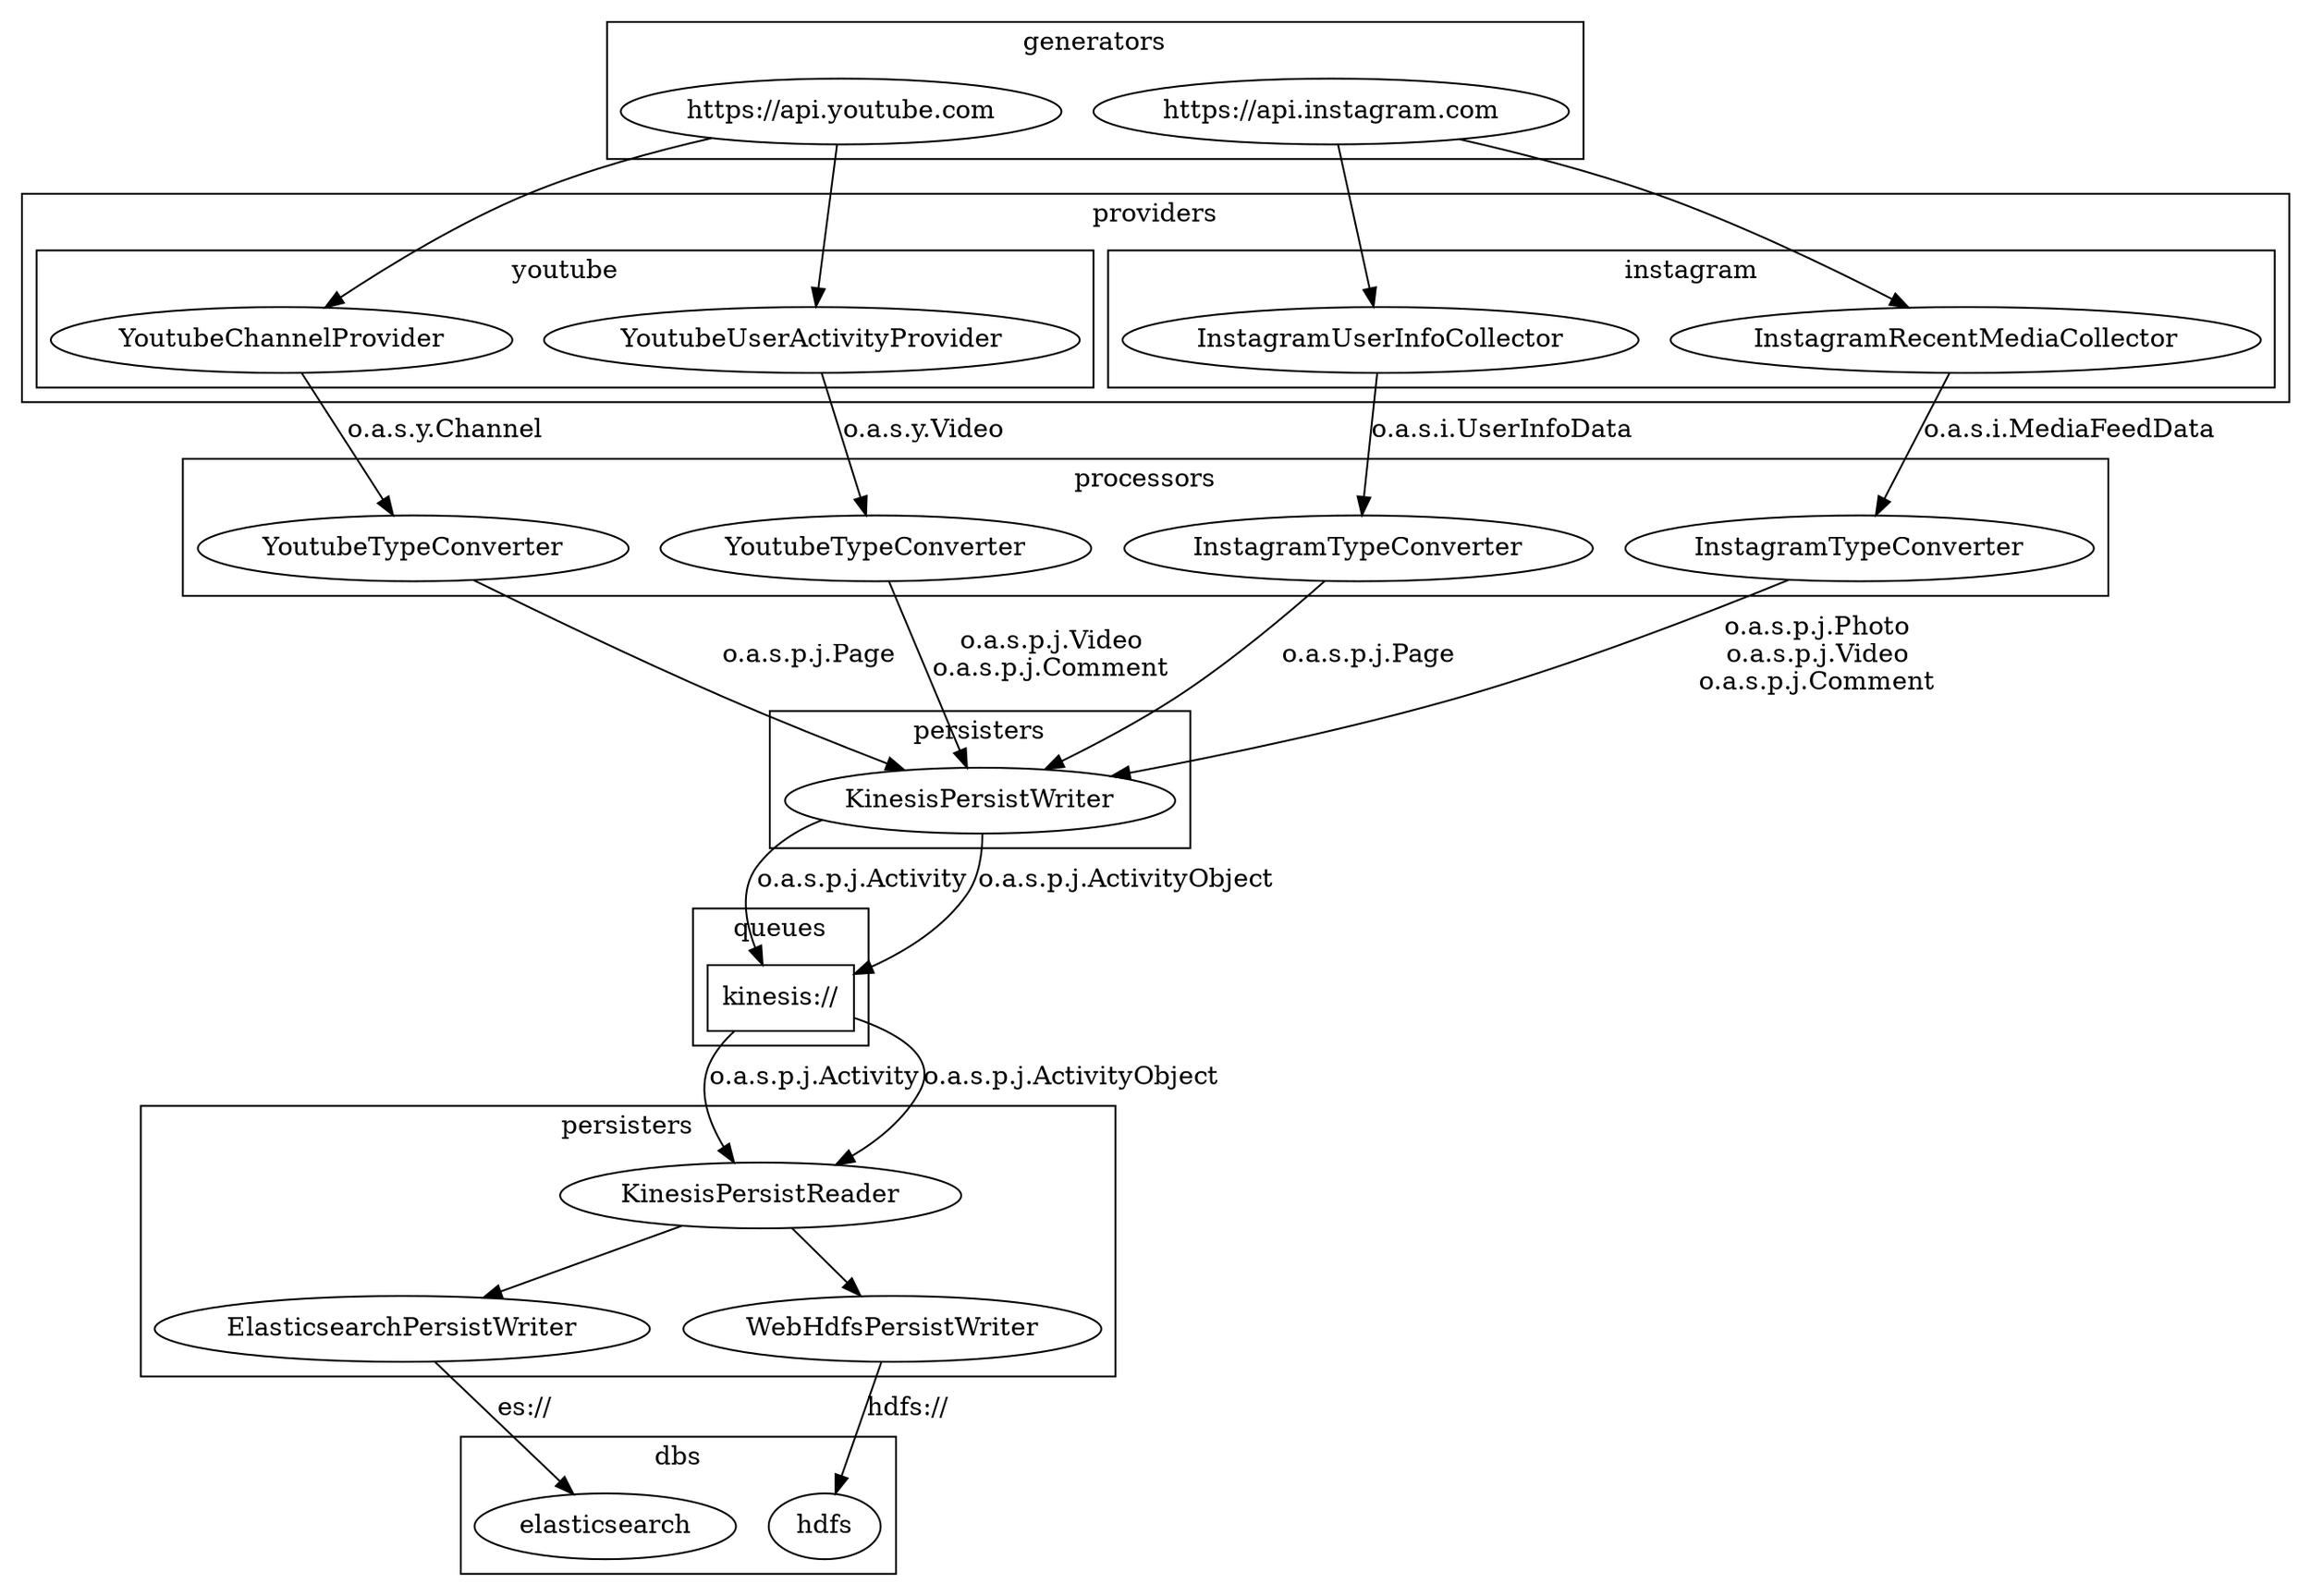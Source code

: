 digraph g {

  graph [compound = true];

  //presentation
  splines = true;
  overlap = false;
  rankdir = TB;

  subgraph cluster_generators {
    label="generators";
    generators_youtube [label="https://api.youtube.com"]
    generators_instagram [label="https://api.instagram.com"]
  }

  subgraph cluster_providers {
    label="providers";
    subgraph cluster_providers_youtube {
      label="youtube";
      providers_youtube_channel [label="YoutubeChannelProvider"]
      providers_youtube_video [label="YoutubeUserActivityProvider"]
    }
    subgraph cluster_providers_instagram{
      label="instagram";
      providers_instagram_userinfo [label="InstagramUserInfoCollector"]
      providers_instagram_media [label="InstagramRecentMediaCollector"]
    }
  }

  subgraph cluster_processors {
    label="processors";
    processors_youtube_activity [label="YoutubeTypeConverter"]
    processors_youtube_activityobject [label="YoutubeTypeConverter"]
    processors_instagram_activity [label="InstagramTypeConverter"]
    processors_instagram_activityobject [label="InstagramTypeConverter"]
  }

  subgraph cluster_persisters_1 {
    label="persisters";
    persisters_kinesis_writer [label="KinesisPersistWriter"]
    persisters_kinesis_writer [label="KinesisPersistWriter"]
  }

  subgraph cluster_queues {
    label="queues";
    kinesis [label="kinesis://" shape="box"]
  }
  subgraph cluster_persisters_2 {
    label="persisters";
    persisters_elasticsearch [label="ElasticsearchPersistWriter"]
    persisters_hdfs [label="WebHdfsPersistWriter"]
    persisters_kinesis_reader [label="KinesisPersistReader"]
    persisters_kinesis_reader [label="KinesisPersistReader"]
  }

  subgraph cluster_dbs {
    label="dbs";
    elasticsearch [label="elasticsearch"]
    hdfs [label="hdfs"]
  }

  generators_youtube -> providers_youtube_channel
  generators_youtube -> providers_youtube_video
  providers_youtube_channel -> processors_youtube_activityobject [label="o.a.s.y.Channel"]
  providers_youtube_video -> processors_youtube_activity [label="o.a.s.y.Video"]

  generators_instagram -> providers_instagram_userinfo
  generators_instagram -> providers_instagram_media
  providers_instagram_userinfo -> processors_instagram_activityobject [label="o.a.s.i.UserInfoData"]
  providers_instagram_media -> processors_instagram_activity [label="o.a.s.i.MediaFeedData"]

  processors_youtube_activityobject -> persisters_kinesis_writer [label="o.a.s.p.j.Page"]
  processors_youtube_activity -> persisters_kinesis_writer [label="o.a.s.p.j.Video\no.a.s.p.j.Comment"]
  processors_instagram_activityobject -> persisters_kinesis_writer [label="o.a.s.p.j.Page"]
  processors_instagram_activity -> persisters_kinesis_writer [label="o.a.s.p.j.Photo\no.a.s.p.j.Video\no.a.s.p.j.Comment"]

  persisters_kinesis_writer -> kinesis -> persisters_kinesis_reader [label="o.a.s.p.j.Activity"]
  persisters_kinesis_writer -> kinesis -> persisters_kinesis_reader [label="o.a.s.p.j.ActivityObject"]

  persisters_kinesis_reader -> persisters_elasticsearch
  persisters_kinesis_reader -> persisters_hdfs

  persisters_elasticsearch -> elasticsearch [label="es://"]
  persisters_hdfs -> hdfs [label="hdfs://"]

}
